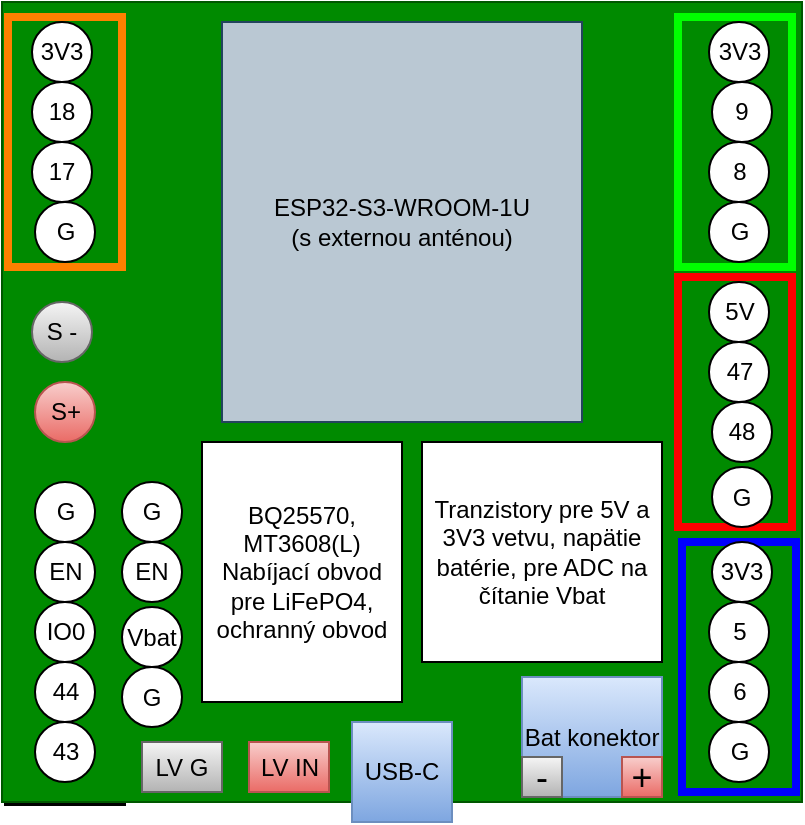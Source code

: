 <mxfile version="24.0.7" type="device">
  <diagram name="Page-1" id="WEBBRGptgp50nTjtzDW9">
    <mxGraphModel dx="1434" dy="746" grid="1" gridSize="10" guides="1" tooltips="1" connect="1" arrows="1" fold="1" page="1" pageScale="1" pageWidth="827" pageHeight="1169" math="0" shadow="0">
      <root>
        <mxCell id="0" />
        <mxCell id="1" parent="0" />
        <mxCell id="A6773p99iOYKIOM9xPo1-4" value="" style="rounded=0;whiteSpace=wrap;html=1;fillColor=none;strokeWidth=4;strokeColor=#000000;" parent="1" vertex="1">
          <mxGeometry x="293" y="385" width="57" height="165" as="geometry" />
        </mxCell>
        <mxCell id="P3uiX8xtjPLiIknMniAQ-1" value="" style="whiteSpace=wrap;html=1;aspect=fixed;fillColor=#008a00;fontColor=#ffffff;strokeColor=#005700;" parent="1" vertex="1">
          <mxGeometry x="290" y="150" width="400" height="400" as="geometry" />
        </mxCell>
        <mxCell id="A6773p99iOYKIOM9xPo1-3" value="" style="rounded=0;whiteSpace=wrap;html=1;fillColor=none;strokeWidth=4;strokeColor=#00FF00;" parent="1" vertex="1">
          <mxGeometry x="628" y="157.5" width="57" height="125" as="geometry" />
        </mxCell>
        <mxCell id="A6773p99iOYKIOM9xPo1-2" value="" style="rounded=0;whiteSpace=wrap;html=1;fillColor=none;strokeWidth=4;strokeColor=#FF0000;" parent="1" vertex="1">
          <mxGeometry x="628" y="287.5" width="57" height="125" as="geometry" />
        </mxCell>
        <mxCell id="kVpWlXJye1krCwxUyal--10" value="" style="rounded=0;whiteSpace=wrap;html=1;fillColor=none;strokeWidth=4;strokeColor=#0000FF;" parent="1" vertex="1">
          <mxGeometry x="630" y="420" width="57" height="125" as="geometry" />
        </mxCell>
        <mxCell id="A6773p99iOYKIOM9xPo1-1" value="" style="rounded=0;whiteSpace=wrap;html=1;fillColor=none;strokeWidth=4;strokeColor=#FF8000;" parent="1" vertex="1">
          <mxGeometry x="293" y="157.5" width="57" height="125" as="geometry" />
        </mxCell>
        <mxCell id="P3uiX8xtjPLiIknMniAQ-2" value="ESP32-S3-WROOM-1U&lt;br&gt;(s externou anténou)" style="rounded=0;whiteSpace=wrap;html=1;fillColor=#bac8d3;strokeColor=#23445d;" parent="1" vertex="1">
          <mxGeometry x="400" y="160" width="180" height="200" as="geometry" />
        </mxCell>
        <mxCell id="P3uiX8xtjPLiIknMniAQ-3" value="G" style="ellipse;whiteSpace=wrap;html=1;aspect=fixed;" parent="1" vertex="1">
          <mxGeometry x="643.5" y="510" width="30" height="30" as="geometry" />
        </mxCell>
        <mxCell id="P3uiX8xtjPLiIknMniAQ-4" value="6" style="ellipse;whiteSpace=wrap;html=1;aspect=fixed;" parent="1" vertex="1">
          <mxGeometry x="643.5" y="480" width="30" height="30" as="geometry" />
        </mxCell>
        <mxCell id="P3uiX8xtjPLiIknMniAQ-5" value="5" style="ellipse;whiteSpace=wrap;html=1;aspect=fixed;" parent="1" vertex="1">
          <mxGeometry x="643.5" y="450" width="30" height="30" as="geometry" />
        </mxCell>
        <mxCell id="P3uiX8xtjPLiIknMniAQ-6" value="3V3" style="ellipse;whiteSpace=wrap;html=1;aspect=fixed;" parent="1" vertex="1">
          <mxGeometry x="645" y="420" width="30" height="30" as="geometry" />
        </mxCell>
        <mxCell id="P3uiX8xtjPLiIknMniAQ-7" value="G" style="ellipse;whiteSpace=wrap;html=1;aspect=fixed;" parent="1" vertex="1">
          <mxGeometry x="645" y="382.5" width="30" height="30" as="geometry" />
        </mxCell>
        <mxCell id="P3uiX8xtjPLiIknMniAQ-8" value="48" style="ellipse;whiteSpace=wrap;html=1;aspect=fixed;" parent="1" vertex="1">
          <mxGeometry x="645" y="350" width="30" height="30" as="geometry" />
        </mxCell>
        <mxCell id="P3uiX8xtjPLiIknMniAQ-9" value="47" style="ellipse;whiteSpace=wrap;html=1;aspect=fixed;" parent="1" vertex="1">
          <mxGeometry x="643.5" y="320" width="30" height="30" as="geometry" />
        </mxCell>
        <mxCell id="P3uiX8xtjPLiIknMniAQ-10" value="5V" style="ellipse;whiteSpace=wrap;html=1;aspect=fixed;" parent="1" vertex="1">
          <mxGeometry x="643.5" y="290" width="30" height="30" as="geometry" />
        </mxCell>
        <mxCell id="P3uiX8xtjPLiIknMniAQ-12" value="43" style="ellipse;whiteSpace=wrap;html=1;aspect=fixed;" parent="1" vertex="1">
          <mxGeometry x="306.5" y="510" width="30" height="30" as="geometry" />
        </mxCell>
        <mxCell id="P3uiX8xtjPLiIknMniAQ-13" value="44" style="ellipse;whiteSpace=wrap;html=1;aspect=fixed;" parent="1" vertex="1">
          <mxGeometry x="306.5" y="480" width="30" height="30" as="geometry" />
        </mxCell>
        <mxCell id="P3uiX8xtjPLiIknMniAQ-14" value="IO0" style="ellipse;whiteSpace=wrap;html=1;aspect=fixed;" parent="1" vertex="1">
          <mxGeometry x="306.5" y="450" width="30" height="30" as="geometry" />
        </mxCell>
        <mxCell id="P3uiX8xtjPLiIknMniAQ-15" value="EN" style="ellipse;whiteSpace=wrap;html=1;aspect=fixed;" parent="1" vertex="1">
          <mxGeometry x="306.5" y="420" width="30" height="30" as="geometry" />
        </mxCell>
        <mxCell id="P3uiX8xtjPLiIknMniAQ-16" value="G" style="ellipse;whiteSpace=wrap;html=1;aspect=fixed;" parent="1" vertex="1">
          <mxGeometry x="306.5" y="390" width="30" height="30" as="geometry" />
        </mxCell>
        <mxCell id="P3uiX8xtjPLiIknMniAQ-17" value="USB-C" style="whiteSpace=wrap;html=1;aspect=fixed;fillColor=#dae8fc;strokeColor=#6c8ebf;gradientColor=#7ea6e0;" parent="1" vertex="1">
          <mxGeometry x="465" y="510" width="50" height="50" as="geometry" />
        </mxCell>
        <mxCell id="P3uiX8xtjPLiIknMniAQ-19" value="17" style="ellipse;whiteSpace=wrap;html=1;aspect=fixed;" parent="1" vertex="1">
          <mxGeometry x="305" y="220" width="30" height="30" as="geometry" />
        </mxCell>
        <mxCell id="P3uiX8xtjPLiIknMniAQ-20" value="18" style="ellipse;whiteSpace=wrap;html=1;aspect=fixed;" parent="1" vertex="1">
          <mxGeometry x="305" y="190" width="30" height="30" as="geometry" />
        </mxCell>
        <mxCell id="P3uiX8xtjPLiIknMniAQ-21" value="3V3" style="ellipse;whiteSpace=wrap;html=1;aspect=fixed;" parent="1" vertex="1">
          <mxGeometry x="305" y="160" width="30" height="30" as="geometry" />
        </mxCell>
        <mxCell id="P3uiX8xtjPLiIknMniAQ-22" value="G" style="ellipse;whiteSpace=wrap;html=1;aspect=fixed;" parent="1" vertex="1">
          <mxGeometry x="306.5" y="250" width="30" height="30" as="geometry" />
        </mxCell>
        <mxCell id="P3uiX8xtjPLiIknMniAQ-27" value="9" style="ellipse;whiteSpace=wrap;html=1;aspect=fixed;" parent="1" vertex="1">
          <mxGeometry x="645" y="190" width="30" height="30" as="geometry" />
        </mxCell>
        <mxCell id="P3uiX8xtjPLiIknMniAQ-28" value="8" style="ellipse;whiteSpace=wrap;html=1;aspect=fixed;" parent="1" vertex="1">
          <mxGeometry x="643.5" y="220" width="30" height="30" as="geometry" />
        </mxCell>
        <mxCell id="P3uiX8xtjPLiIknMniAQ-30" value="3V3" style="ellipse;whiteSpace=wrap;html=1;aspect=fixed;" parent="1" vertex="1">
          <mxGeometry x="643.5" y="160" width="30" height="30" as="geometry" />
        </mxCell>
        <mxCell id="P3uiX8xtjPLiIknMniAQ-31" value="G" style="ellipse;whiteSpace=wrap;html=1;aspect=fixed;" parent="1" vertex="1">
          <mxGeometry x="643.5" y="250" width="30" height="30" as="geometry" />
        </mxCell>
        <mxCell id="P3uiX8xtjPLiIknMniAQ-35" value="BQ25570,&lt;br&gt;MT3608(L)&lt;br&gt;Nabíjací obvod pre&amp;nbsp;LiFePO4, ochranný obvod" style="rounded=0;whiteSpace=wrap;html=1;" parent="1" vertex="1">
          <mxGeometry x="390" y="370" width="100" height="130" as="geometry" />
        </mxCell>
        <mxCell id="P3uiX8xtjPLiIknMniAQ-36" value="LV IN" style="rounded=0;whiteSpace=wrap;html=1;fillColor=#f8cecc;gradientColor=#ea6b66;strokeColor=#b85450;" parent="1" vertex="1">
          <mxGeometry x="413.5" y="520" width="40" height="25" as="geometry" />
        </mxCell>
        <mxCell id="P3uiX8xtjPLiIknMniAQ-46" value="Bat konektor" style="rounded=0;whiteSpace=wrap;html=1;fillColor=#dae8fc;gradientColor=#7ea6e0;strokeColor=#6c8ebf;" parent="1" vertex="1">
          <mxGeometry x="550" y="487.5" width="70" height="60" as="geometry" />
        </mxCell>
        <mxCell id="P3uiX8xtjPLiIknMniAQ-50" value="Tranzistory pre 5V a 3V3 vetvu, napätie batérie, pre ADC na čítanie Vbat" style="rounded=0;whiteSpace=wrap;html=1;" parent="1" vertex="1">
          <mxGeometry x="500" y="370" width="120" height="110" as="geometry" />
        </mxCell>
        <mxCell id="kVpWlXJye1krCwxUyal--13" value="&lt;font style=&quot;font-size: 18px;&quot;&gt;+&lt;/font&gt;" style="rounded=0;whiteSpace=wrap;html=1;fillColor=#f8cecc;gradientColor=#ea6b66;strokeColor=#b85450;" parent="1" vertex="1">
          <mxGeometry x="600" y="527.5" width="20" height="20" as="geometry" />
        </mxCell>
        <mxCell id="kVpWlXJye1krCwxUyal--14" value="&lt;font style=&quot;font-size: 18px;&quot;&gt;-&lt;/font&gt;" style="rounded=0;whiteSpace=wrap;html=1;fillColor=#f5f5f5;gradientColor=#b3b3b3;strokeColor=#666666;" parent="1" vertex="1">
          <mxGeometry x="550" y="527.5" width="20" height="20" as="geometry" />
        </mxCell>
        <mxCell id="kVpWlXJye1krCwxUyal--15" value="LV G" style="rounded=0;whiteSpace=wrap;html=1;fillColor=#f5f5f5;gradientColor=#b3b3b3;strokeColor=#666666;" parent="1" vertex="1">
          <mxGeometry x="360" y="520" width="40" height="25" as="geometry" />
        </mxCell>
        <mxCell id="A6773p99iOYKIOM9xPo1-6" value="S -" style="ellipse;whiteSpace=wrap;html=1;aspect=fixed;fillColor=#f5f5f5;gradientColor=#b3b3b3;strokeColor=#666666;" parent="1" vertex="1">
          <mxGeometry x="305" y="300" width="30" height="30" as="geometry" />
        </mxCell>
        <mxCell id="A6773p99iOYKIOM9xPo1-7" value="S+" style="ellipse;whiteSpace=wrap;html=1;aspect=fixed;fillColor=#f8cecc;strokeColor=#b85450;gradientColor=#ea6b66;" parent="1" vertex="1">
          <mxGeometry x="306.5" y="340" width="30" height="30" as="geometry" />
        </mxCell>
        <mxCell id="A6773p99iOYKIOM9xPo1-8" value="G" style="ellipse;whiteSpace=wrap;html=1;aspect=fixed;" parent="1" vertex="1">
          <mxGeometry x="350" y="390" width="30" height="30" as="geometry" />
        </mxCell>
        <mxCell id="A6773p99iOYKIOM9xPo1-9" value="EN" style="ellipse;whiteSpace=wrap;html=1;aspect=fixed;" parent="1" vertex="1">
          <mxGeometry x="350" y="420" width="30" height="30" as="geometry" />
        </mxCell>
        <mxCell id="G9qZMcUin5a9Kv4AZ8jg-1" value="Vbat" style="ellipse;whiteSpace=wrap;html=1;aspect=fixed;" vertex="1" parent="1">
          <mxGeometry x="350" y="452.5" width="30" height="30" as="geometry" />
        </mxCell>
        <mxCell id="G9qZMcUin5a9Kv4AZ8jg-2" value="G" style="ellipse;whiteSpace=wrap;html=1;aspect=fixed;" vertex="1" parent="1">
          <mxGeometry x="350" y="482.5" width="30" height="30" as="geometry" />
        </mxCell>
      </root>
    </mxGraphModel>
  </diagram>
</mxfile>
